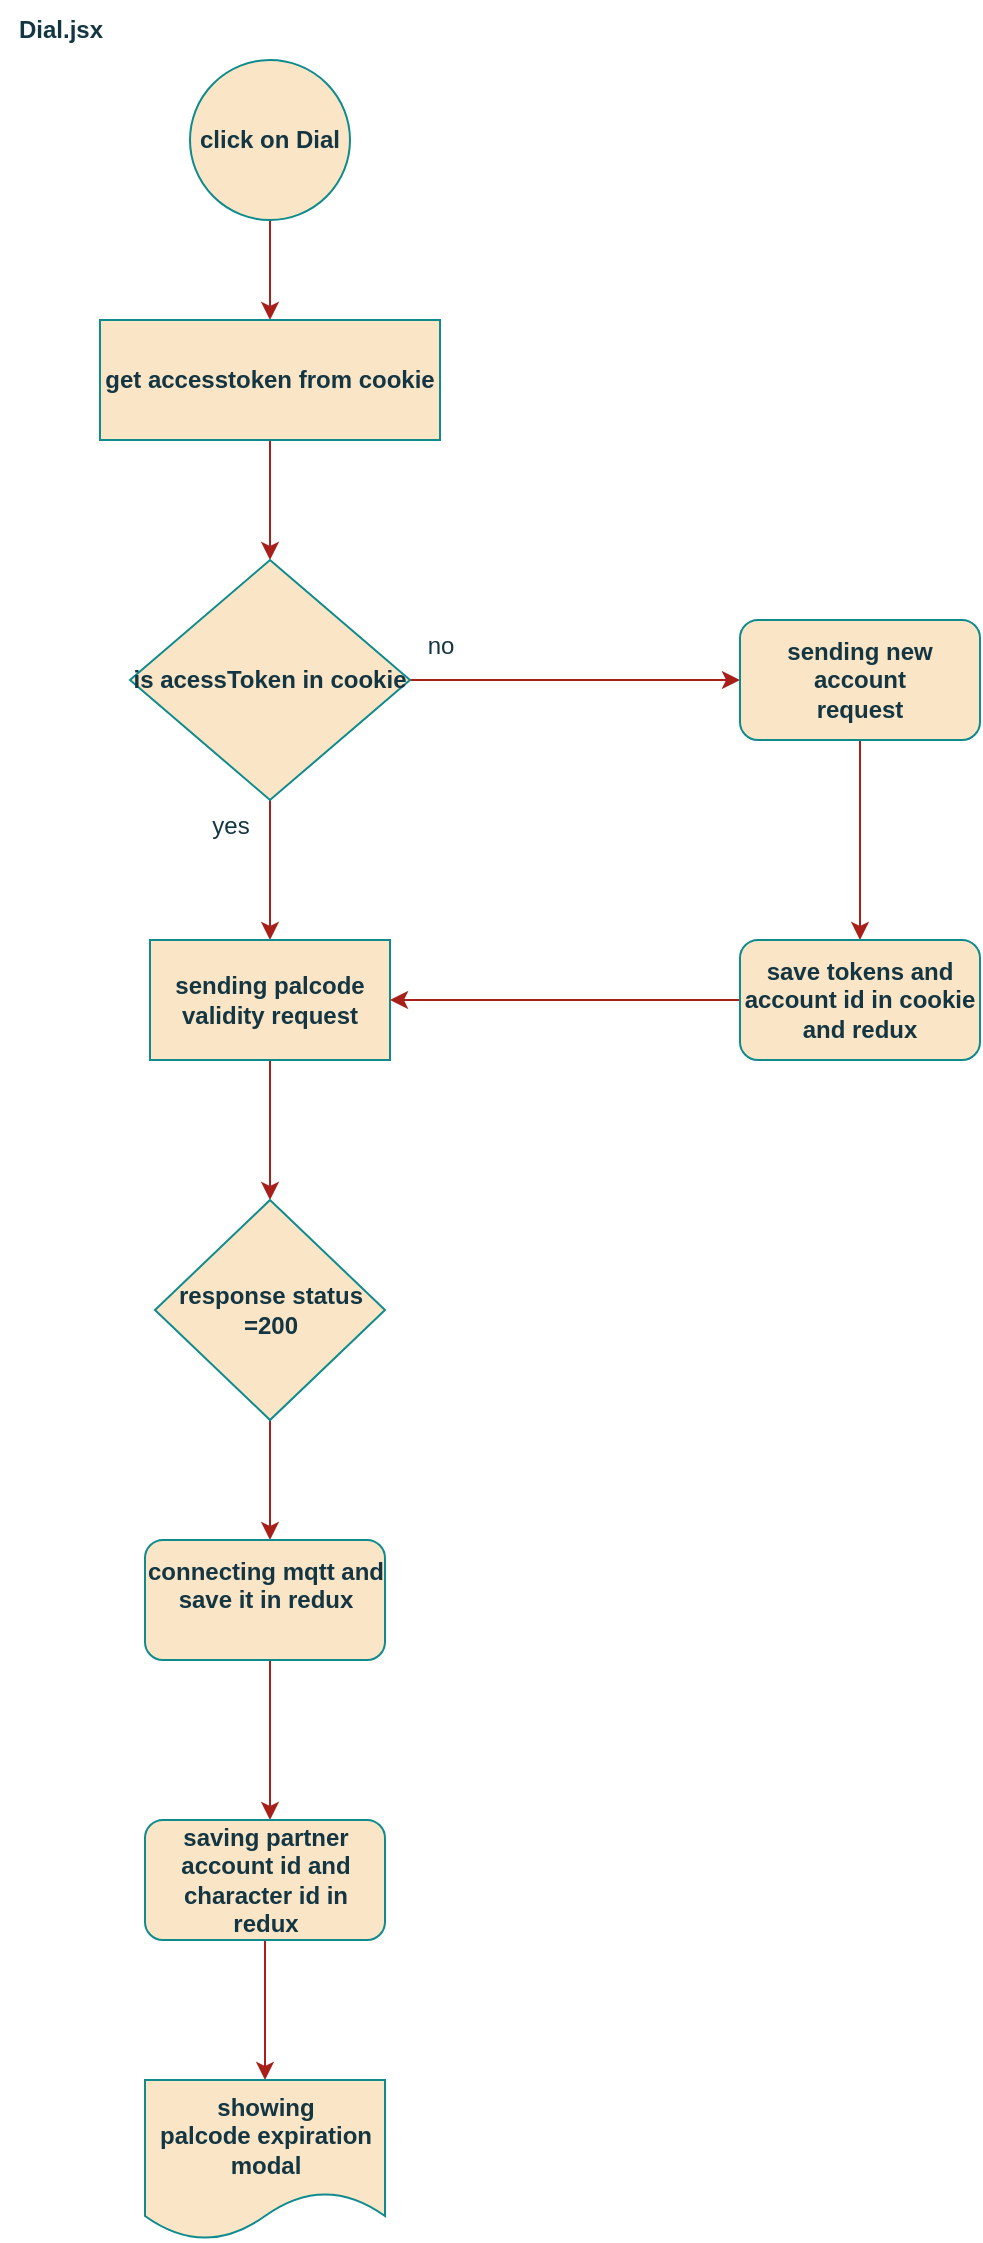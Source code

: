 <mxfile version="22.0.8" type="github">
  <diagram id="C5RBs43oDa-KdzZeNtuy" name="Page-1">
    <mxGraphModel dx="1434" dy="726" grid="1" gridSize="10" guides="1" tooltips="1" connect="1" arrows="1" fold="1" page="1" pageScale="1" pageWidth="827" pageHeight="1169" math="0" shadow="0">
      <root>
        <mxCell id="WIyWlLk6GJQsqaUBKTNV-0" />
        <mxCell id="WIyWlLk6GJQsqaUBKTNV-1" parent="WIyWlLk6GJQsqaUBKTNV-0" />
        <mxCell id="p63Ua8uAXE2E3tDGS-_m-7" value="" style="edgeStyle=orthogonalEdgeStyle;rounded=0;orthogonalLoop=1;jettySize=auto;html=1;labelBackgroundColor=none;strokeColor=#A8201A;fontColor=default;" edge="1" parent="WIyWlLk6GJQsqaUBKTNV-1" source="p63Ua8uAXE2E3tDGS-_m-0" target="p63Ua8uAXE2E3tDGS-_m-1">
          <mxGeometry relative="1" as="geometry" />
        </mxCell>
        <mxCell id="p63Ua8uAXE2E3tDGS-_m-0" value="click on Dial " style="ellipse;whiteSpace=wrap;html=1;aspect=fixed;labelBackgroundColor=none;fillColor=#FAE5C7;strokeColor=#0F8B8D;fontColor=#143642;fontStyle=1" vertex="1" parent="WIyWlLk6GJQsqaUBKTNV-1">
          <mxGeometry x="405" y="70" width="80" height="80" as="geometry" />
        </mxCell>
        <mxCell id="p63Ua8uAXE2E3tDGS-_m-9" value="" style="edgeStyle=orthogonalEdgeStyle;rounded=0;orthogonalLoop=1;jettySize=auto;html=1;labelBackgroundColor=none;strokeColor=#A8201A;fontColor=default;" edge="1" parent="WIyWlLk6GJQsqaUBKTNV-1" source="p63Ua8uAXE2E3tDGS-_m-1" target="p63Ua8uAXE2E3tDGS-_m-8">
          <mxGeometry relative="1" as="geometry" />
        </mxCell>
        <mxCell id="p63Ua8uAXE2E3tDGS-_m-1" value="get accesstoken from cookie" style="rounded=0;whiteSpace=wrap;html=1;labelBackgroundColor=none;fillColor=#FAE5C7;strokeColor=#0F8B8D;fontColor=#143642;fontStyle=1" vertex="1" parent="WIyWlLk6GJQsqaUBKTNV-1">
          <mxGeometry x="360" y="200" width="170" height="60" as="geometry" />
        </mxCell>
        <mxCell id="p63Ua8uAXE2E3tDGS-_m-11" value="" style="edgeStyle=orthogonalEdgeStyle;rounded=0;orthogonalLoop=1;jettySize=auto;html=1;labelBackgroundColor=none;strokeColor=#A8201A;fontColor=default;" edge="1" parent="WIyWlLk6GJQsqaUBKTNV-1" source="p63Ua8uAXE2E3tDGS-_m-8" target="p63Ua8uAXE2E3tDGS-_m-10">
          <mxGeometry relative="1" as="geometry">
            <Array as="points">
              <mxPoint x="445" y="480" />
              <mxPoint x="445" y="480" />
            </Array>
          </mxGeometry>
        </mxCell>
        <mxCell id="p63Ua8uAXE2E3tDGS-_m-32" style="edgeStyle=orthogonalEdgeStyle;rounded=0;orthogonalLoop=1;jettySize=auto;html=1;labelBackgroundColor=none;strokeColor=#A8201A;fontColor=default;" edge="1" parent="WIyWlLk6GJQsqaUBKTNV-1" source="p63Ua8uAXE2E3tDGS-_m-8" target="p63Ua8uAXE2E3tDGS-_m-26">
          <mxGeometry relative="1" as="geometry" />
        </mxCell>
        <mxCell id="p63Ua8uAXE2E3tDGS-_m-8" value="is acessToken in cookie" style="rhombus;whiteSpace=wrap;html=1;labelBackgroundColor=none;fillColor=#FAE5C7;strokeColor=#0F8B8D;fontColor=#143642;fontStyle=1" vertex="1" parent="WIyWlLk6GJQsqaUBKTNV-1">
          <mxGeometry x="375" y="320" width="140" height="120" as="geometry" />
        </mxCell>
        <mxCell id="p63Ua8uAXE2E3tDGS-_m-17" value="" style="edgeStyle=orthogonalEdgeStyle;rounded=0;orthogonalLoop=1;jettySize=auto;html=1;labelBackgroundColor=none;strokeColor=#A8201A;fontColor=default;" edge="1" parent="WIyWlLk6GJQsqaUBKTNV-1" source="p63Ua8uAXE2E3tDGS-_m-10" target="p63Ua8uAXE2E3tDGS-_m-16">
          <mxGeometry relative="1" as="geometry" />
        </mxCell>
        <mxCell id="p63Ua8uAXE2E3tDGS-_m-10" value="sending palcode validity request " style="whiteSpace=wrap;html=1;labelBackgroundColor=none;fillColor=#FAE5C7;strokeColor=#0F8B8D;fontColor=#143642;fontStyle=1" vertex="1" parent="WIyWlLk6GJQsqaUBKTNV-1">
          <mxGeometry x="385" y="510" width="120" height="60" as="geometry" />
        </mxCell>
        <mxCell id="p63Ua8uAXE2E3tDGS-_m-12" value="&lt;div&gt;yes&lt;/div&gt;&lt;div&gt;&lt;br&gt;&lt;/div&gt;" style="text;html=1;align=center;verticalAlign=middle;resizable=0;points=[];autosize=1;strokeColor=none;fillColor=none;labelBackgroundColor=none;fontColor=#143642;" vertex="1" parent="WIyWlLk6GJQsqaUBKTNV-1">
          <mxGeometry x="405" y="440" width="40" height="40" as="geometry" />
        </mxCell>
        <mxCell id="p63Ua8uAXE2E3tDGS-_m-19" value="" style="edgeStyle=orthogonalEdgeStyle;rounded=0;orthogonalLoop=1;jettySize=auto;html=1;labelBackgroundColor=none;strokeColor=#A8201A;fontColor=default;" edge="1" parent="WIyWlLk6GJQsqaUBKTNV-1" source="p63Ua8uAXE2E3tDGS-_m-16">
          <mxGeometry relative="1" as="geometry">
            <mxPoint x="445" y="810" as="targetPoint" />
          </mxGeometry>
        </mxCell>
        <mxCell id="p63Ua8uAXE2E3tDGS-_m-16" value="response status =200" style="rhombus;whiteSpace=wrap;html=1;labelBackgroundColor=none;fillColor=#FAE5C7;strokeColor=#0F8B8D;fontColor=#143642;fontStyle=1" vertex="1" parent="WIyWlLk6GJQsqaUBKTNV-1">
          <mxGeometry x="387.5" y="640" width="115" height="110" as="geometry" />
        </mxCell>
        <mxCell id="p63Ua8uAXE2E3tDGS-_m-21" value="" style="edgeStyle=orthogonalEdgeStyle;rounded=0;orthogonalLoop=1;jettySize=auto;html=1;labelBackgroundColor=none;strokeColor=#A8201A;fontColor=default;" edge="1" parent="WIyWlLk6GJQsqaUBKTNV-1">
          <mxGeometry relative="1" as="geometry">
            <mxPoint x="445" y="870" as="sourcePoint" />
            <mxPoint x="445" y="950" as="targetPoint" />
          </mxGeometry>
        </mxCell>
        <mxCell id="p63Ua8uAXE2E3tDGS-_m-22" value="&#xa;connecting mqtt and save it in redux&#xa;&#xa;" style="rounded=1;whiteSpace=wrap;html=1;labelBackgroundColor=none;fillColor=#FAE5C7;strokeColor=#0F8B8D;fontColor=#143642;fontStyle=1" vertex="1" parent="WIyWlLk6GJQsqaUBKTNV-1">
          <mxGeometry x="382.5" y="810" width="120" height="60" as="geometry" />
        </mxCell>
        <mxCell id="p63Ua8uAXE2E3tDGS-_m-25" value="" style="edgeStyle=orthogonalEdgeStyle;rounded=0;orthogonalLoop=1;jettySize=auto;html=1;labelBackgroundColor=none;strokeColor=#A8201A;fontColor=default;" edge="1" parent="WIyWlLk6GJQsqaUBKTNV-1" source="p63Ua8uAXE2E3tDGS-_m-23" target="p63Ua8uAXE2E3tDGS-_m-24">
          <mxGeometry relative="1" as="geometry" />
        </mxCell>
        <mxCell id="p63Ua8uAXE2E3tDGS-_m-23" value="saving partner account id and character id in redux&lt;br&gt;" style="rounded=1;whiteSpace=wrap;html=1;labelBackgroundColor=none;fillColor=#FAE5C7;strokeColor=#0F8B8D;fontColor=#143642;fontStyle=1" vertex="1" parent="WIyWlLk6GJQsqaUBKTNV-1">
          <mxGeometry x="382.5" y="950" width="120" height="60" as="geometry" />
        </mxCell>
        <mxCell id="p63Ua8uAXE2E3tDGS-_m-24" value="&lt;div&gt;showing &lt;br&gt;&lt;/div&gt;&lt;div&gt;palcode expiration modal&lt;br&gt;&lt;/div&gt;" style="shape=document;whiteSpace=wrap;html=1;boundedLbl=1;rounded=1;labelBackgroundColor=none;fillColor=#FAE5C7;strokeColor=#0F8B8D;fontColor=#143642;fontStyle=1" vertex="1" parent="WIyWlLk6GJQsqaUBKTNV-1">
          <mxGeometry x="382.5" y="1080" width="120" height="80" as="geometry" />
        </mxCell>
        <mxCell id="p63Ua8uAXE2E3tDGS-_m-28" value="" style="edgeStyle=orthogonalEdgeStyle;rounded=0;orthogonalLoop=1;jettySize=auto;html=1;labelBackgroundColor=none;strokeColor=#A8201A;fontColor=default;" edge="1" parent="WIyWlLk6GJQsqaUBKTNV-1" source="p63Ua8uAXE2E3tDGS-_m-26" target="p63Ua8uAXE2E3tDGS-_m-27">
          <mxGeometry relative="1" as="geometry" />
        </mxCell>
        <mxCell id="p63Ua8uAXE2E3tDGS-_m-26" value="&lt;div&gt;sending new account &lt;br&gt;&lt;/div&gt;&lt;div&gt;request &lt;br&gt;&lt;/div&gt;" style="rounded=1;whiteSpace=wrap;html=1;labelBackgroundColor=none;fillColor=#FAE5C7;strokeColor=#0F8B8D;fontColor=#143642;fontStyle=1" vertex="1" parent="WIyWlLk6GJQsqaUBKTNV-1">
          <mxGeometry x="680" y="350" width="120" height="60" as="geometry" />
        </mxCell>
        <mxCell id="p63Ua8uAXE2E3tDGS-_m-36" style="edgeStyle=orthogonalEdgeStyle;rounded=0;orthogonalLoop=1;jettySize=auto;html=1;exitX=0;exitY=0.5;exitDx=0;exitDy=0;labelBackgroundColor=none;strokeColor=#A8201A;fontColor=default;" edge="1" parent="WIyWlLk6GJQsqaUBKTNV-1" source="p63Ua8uAXE2E3tDGS-_m-27" target="p63Ua8uAXE2E3tDGS-_m-10">
          <mxGeometry relative="1" as="geometry" />
        </mxCell>
        <mxCell id="p63Ua8uAXE2E3tDGS-_m-27" value="save tokens and account id in cookie and redux" style="rounded=1;whiteSpace=wrap;html=1;labelBackgroundColor=none;fillColor=#FAE5C7;strokeColor=#0F8B8D;fontColor=#143642;fontStyle=1" vertex="1" parent="WIyWlLk6GJQsqaUBKTNV-1">
          <mxGeometry x="680" y="510" width="120" height="60" as="geometry" />
        </mxCell>
        <mxCell id="p63Ua8uAXE2E3tDGS-_m-35" value="no" style="text;html=1;align=center;verticalAlign=middle;resizable=0;points=[];autosize=1;strokeColor=none;fillColor=none;labelBackgroundColor=none;fontColor=#143642;" vertex="1" parent="WIyWlLk6GJQsqaUBKTNV-1">
          <mxGeometry x="510" y="348" width="40" height="30" as="geometry" />
        </mxCell>
        <mxCell id="p63Ua8uAXE2E3tDGS-_m-37" value="&lt;b&gt;Dial.jsx&lt;/b&gt;" style="text;html=1;align=center;verticalAlign=middle;resizable=0;points=[];autosize=1;strokeColor=none;fillColor=none;fontColor=#143642;" vertex="1" parent="WIyWlLk6GJQsqaUBKTNV-1">
          <mxGeometry x="310" y="40" width="60" height="30" as="geometry" />
        </mxCell>
      </root>
    </mxGraphModel>
  </diagram>
</mxfile>
